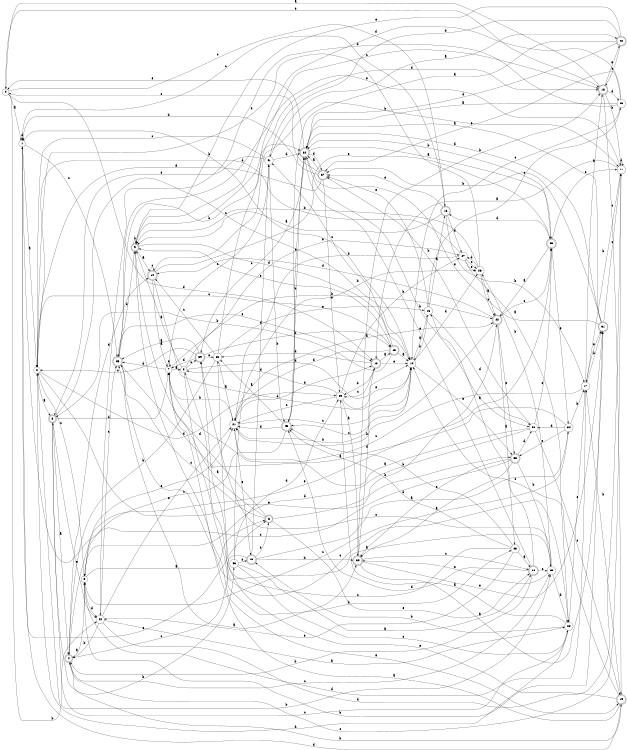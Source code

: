 digraph n38_5 {
__start0 [label="" shape="none"];

rankdir=LR;
size="8,5";

s0 [style="filled", color="black", fillcolor="white" shape="circle", label="0"];
s1 [style="filled", color="black", fillcolor="white" shape="circle", label="1"];
s2 [style="filled", color="black", fillcolor="white" shape="circle", label="2"];
s3 [style="rounded,filled", color="black", fillcolor="white" shape="doublecircle", label="3"];
s4 [style="rounded,filled", color="black", fillcolor="white" shape="doublecircle", label="4"];
s5 [style="filled", color="black", fillcolor="white" shape="circle", label="5"];
s6 [style="rounded,filled", color="black", fillcolor="white" shape="doublecircle", label="6"];
s7 [style="filled", color="black", fillcolor="white" shape="circle", label="7"];
s8 [style="filled", color="black", fillcolor="white" shape="circle", label="8"];
s9 [style="rounded,filled", color="black", fillcolor="white" shape="doublecircle", label="9"];
s10 [style="rounded,filled", color="black", fillcolor="white" shape="doublecircle", label="10"];
s11 [style="filled", color="black", fillcolor="white" shape="circle", label="11"];
s12 [style="rounded,filled", color="black", fillcolor="white" shape="doublecircle", label="12"];
s13 [style="rounded,filled", color="black", fillcolor="white" shape="doublecircle", label="13"];
s14 [style="filled", color="black", fillcolor="white" shape="circle", label="14"];
s15 [style="filled", color="black", fillcolor="white" shape="circle", label="15"];
s16 [style="rounded,filled", color="black", fillcolor="white" shape="doublecircle", label="16"];
s17 [style="filled", color="black", fillcolor="white" shape="circle", label="17"];
s18 [style="rounded,filled", color="black", fillcolor="white" shape="doublecircle", label="18"];
s19 [style="rounded,filled", color="black", fillcolor="white" shape="doublecircle", label="19"];
s20 [style="filled", color="black", fillcolor="white" shape="circle", label="20"];
s21 [style="filled", color="black", fillcolor="white" shape="circle", label="21"];
s22 [style="rounded,filled", color="black", fillcolor="white" shape="doublecircle", label="22"];
s23 [style="filled", color="black", fillcolor="white" shape="circle", label="23"];
s24 [style="rounded,filled", color="black", fillcolor="white" shape="doublecircle", label="24"];
s25 [style="filled", color="black", fillcolor="white" shape="circle", label="25"];
s26 [style="filled", color="black", fillcolor="white" shape="circle", label="26"];
s27 [style="filled", color="black", fillcolor="white" shape="circle", label="27"];
s28 [style="filled", color="black", fillcolor="white" shape="circle", label="28"];
s29 [style="filled", color="black", fillcolor="white" shape="circle", label="29"];
s30 [style="rounded,filled", color="black", fillcolor="white" shape="doublecircle", label="30"];
s31 [style="rounded,filled", color="black", fillcolor="white" shape="doublecircle", label="31"];
s32 [style="rounded,filled", color="black", fillcolor="white" shape="doublecircle", label="32"];
s33 [style="rounded,filled", color="black", fillcolor="white" shape="doublecircle", label="33"];
s34 [style="filled", color="black", fillcolor="white" shape="circle", label="34"];
s35 [style="rounded,filled", color="black", fillcolor="white" shape="doublecircle", label="35"];
s36 [style="filled", color="black", fillcolor="white" shape="circle", label="36"];
s37 [style="rounded,filled", color="black", fillcolor="white" shape="doublecircle", label="37"];
s38 [style="rounded,filled", color="black", fillcolor="white" shape="doublecircle", label="38"];
s39 [style="rounded,filled", color="black", fillcolor="white" shape="doublecircle", label="39"];
s40 [style="rounded,filled", color="black", fillcolor="white" shape="doublecircle", label="40"];
s41 [style="filled", color="black", fillcolor="white" shape="circle", label="41"];
s42 [style="rounded,filled", color="black", fillcolor="white" shape="doublecircle", label="42"];
s43 [style="rounded,filled", color="black", fillcolor="white" shape="doublecircle", label="43"];
s44 [style="filled", color="black", fillcolor="white" shape="circle", label="44"];
s45 [style="filled", color="black", fillcolor="white" shape="circle", label="45"];
s46 [style="filled", color="black", fillcolor="white" shape="circle", label="46"];
s0 -> s1 [label="a"];
s0 -> s44 [label="b"];
s0 -> s16 [label="c"];
s0 -> s12 [label="d"];
s0 -> s18 [label="e"];
s1 -> s2 [label="a"];
s1 -> s14 [label="b"];
s1 -> s35 [label="c"];
s1 -> s1 [label="d"];
s1 -> s6 [label="e"];
s2 -> s3 [label="a"];
s2 -> s25 [label="b"];
s2 -> s13 [label="c"];
s2 -> s29 [label="d"];
s2 -> s38 [label="e"];
s3 -> s4 [label="a"];
s3 -> s46 [label="b"];
s3 -> s14 [label="c"];
s3 -> s7 [label="d"];
s3 -> s44 [label="e"];
s4 -> s5 [label="a"];
s4 -> s19 [label="b"];
s4 -> s25 [label="c"];
s4 -> s10 [label="d"];
s4 -> s33 [label="e"];
s5 -> s6 [label="a"];
s5 -> s31 [label="b"];
s5 -> s2 [label="c"];
s5 -> s44 [label="d"];
s5 -> s21 [label="e"];
s6 -> s7 [label="a"];
s6 -> s22 [label="b"];
s6 -> s35 [label="c"];
s6 -> s9 [label="d"];
s6 -> s24 [label="e"];
s7 -> s8 [label="a"];
s7 -> s22 [label="b"];
s7 -> s41 [label="c"];
s7 -> s35 [label="d"];
s7 -> s7 [label="e"];
s8 -> s9 [label="a"];
s8 -> s23 [label="b"];
s8 -> s39 [label="c"];
s8 -> s14 [label="d"];
s8 -> s27 [label="e"];
s9 -> s10 [label="a"];
s9 -> s9 [label="b"];
s9 -> s18 [label="c"];
s9 -> s14 [label="d"];
s9 -> s19 [label="e"];
s10 -> s7 [label="a"];
s10 -> s11 [label="b"];
s10 -> s10 [label="c"];
s10 -> s14 [label="d"];
s10 -> s33 [label="e"];
s11 -> s12 [label="a"];
s11 -> s17 [label="b"];
s11 -> s4 [label="c"];
s11 -> s11 [label="d"];
s11 -> s35 [label="e"];
s12 -> s13 [label="a"];
s12 -> s29 [label="b"];
s12 -> s29 [label="c"];
s12 -> s20 [label="d"];
s12 -> s14 [label="e"];
s13 -> s14 [label="a"];
s13 -> s3 [label="b"];
s13 -> s41 [label="c"];
s13 -> s21 [label="d"];
s13 -> s9 [label="e"];
s14 -> s15 [label="a"];
s14 -> s21 [label="b"];
s14 -> s43 [label="c"];
s14 -> s26 [label="d"];
s14 -> s38 [label="e"];
s15 -> s16 [label="a"];
s15 -> s14 [label="b"];
s15 -> s45 [label="c"];
s15 -> s36 [label="d"];
s15 -> s37 [label="e"];
s16 -> s9 [label="a"];
s16 -> s17 [label="b"];
s16 -> s1 [label="c"];
s16 -> s27 [label="d"];
s16 -> s37 [label="e"];
s17 -> s18 [label="a"];
s17 -> s31 [label="b"];
s17 -> s7 [label="c"];
s17 -> s5 [label="d"];
s17 -> s31 [label="e"];
s18 -> s0 [label="a"];
s18 -> s11 [label="b"];
s18 -> s19 [label="c"];
s18 -> s45 [label="d"];
s18 -> s42 [label="e"];
s19 -> s7 [label="a"];
s19 -> s17 [label="b"];
s19 -> s14 [label="c"];
s19 -> s1 [label="d"];
s19 -> s20 [label="e"];
s20 -> s21 [label="a"];
s20 -> s4 [label="b"];
s20 -> s10 [label="c"];
s20 -> s18 [label="d"];
s20 -> s15 [label="e"];
s21 -> s22 [label="a"];
s21 -> s7 [label="b"];
s21 -> s14 [label="c"];
s21 -> s12 [label="d"];
s21 -> s40 [label="e"];
s22 -> s23 [label="a"];
s22 -> s21 [label="b"];
s22 -> s33 [label="c"];
s22 -> s10 [label="d"];
s22 -> s38 [label="e"];
s23 -> s24 [label="a"];
s23 -> s43 [label="b"];
s23 -> s39 [label="c"];
s23 -> s43 [label="d"];
s23 -> s44 [label="e"];
s24 -> s15 [label="a"];
s24 -> s4 [label="b"];
s24 -> s25 [label="c"];
s24 -> s43 [label="d"];
s24 -> s32 [label="e"];
s25 -> s8 [label="a"];
s25 -> s26 [label="b"];
s25 -> s39 [label="c"];
s25 -> s28 [label="d"];
s25 -> s30 [label="e"];
s26 -> s22 [label="a"];
s26 -> s9 [label="b"];
s26 -> s22 [label="c"];
s26 -> s27 [label="d"];
s26 -> s2 [label="e"];
s27 -> s28 [label="a"];
s27 -> s21 [label="b"];
s27 -> s26 [label="c"];
s27 -> s2 [label="d"];
s27 -> s26 [label="e"];
s28 -> s29 [label="a"];
s28 -> s40 [label="b"];
s28 -> s3 [label="c"];
s28 -> s2 [label="d"];
s28 -> s17 [label="e"];
s29 -> s30 [label="a"];
s29 -> s27 [label="b"];
s29 -> s21 [label="c"];
s29 -> s8 [label="d"];
s29 -> s14 [label="e"];
s30 -> s31 [label="a"];
s30 -> s18 [label="b"];
s30 -> s24 [label="c"];
s30 -> s12 [label="d"];
s30 -> s31 [label="e"];
s31 -> s32 [label="a"];
s31 -> s37 [label="b"];
s31 -> s11 [label="c"];
s31 -> s32 [label="d"];
s31 -> s32 [label="e"];
s32 -> s33 [label="a"];
s32 -> s36 [label="b"];
s32 -> s39 [label="c"];
s32 -> s37 [label="d"];
s32 -> s0 [label="e"];
s33 -> s22 [label="a"];
s33 -> s32 [label="b"];
s33 -> s11 [label="c"];
s33 -> s16 [label="d"];
s33 -> s34 [label="e"];
s34 -> s35 [label="a"];
s34 -> s17 [label="b"];
s34 -> s5 [label="c"];
s34 -> s36 [label="d"];
s34 -> s38 [label="e"];
s35 -> s30 [label="a"];
s35 -> s32 [label="b"];
s35 -> s28 [label="c"];
s35 -> s9 [label="d"];
s35 -> s12 [label="e"];
s36 -> s21 [label="a"];
s36 -> s37 [label="b"];
s36 -> s19 [label="c"];
s36 -> s5 [label="d"];
s36 -> s33 [label="e"];
s37 -> s32 [label="a"];
s37 -> s1 [label="b"];
s37 -> s0 [label="c"];
s37 -> s2 [label="d"];
s37 -> s29 [label="e"];
s38 -> s30 [label="a"];
s38 -> s25 [label="b"];
s38 -> s1 [label="c"];
s38 -> s36 [label="d"];
s38 -> s30 [label="e"];
s39 -> s35 [label="a"];
s39 -> s13 [label="b"];
s39 -> s2 [label="c"];
s39 -> s7 [label="d"];
s39 -> s20 [label="e"];
s40 -> s34 [label="a"];
s40 -> s30 [label="b"];
s40 -> s4 [label="c"];
s40 -> s41 [label="d"];
s40 -> s6 [label="e"];
s41 -> s42 [label="a"];
s41 -> s43 [label="b"];
s41 -> s2 [label="c"];
s41 -> s32 [label="d"];
s41 -> s3 [label="e"];
s42 -> s43 [label="a"];
s42 -> s41 [label="b"];
s42 -> s18 [label="c"];
s42 -> s32 [label="d"];
s42 -> s9 [label="e"];
s43 -> s20 [label="a"];
s43 -> s32 [label="b"];
s43 -> s5 [label="c"];
s43 -> s21 [label="d"];
s43 -> s32 [label="e"];
s44 -> s28 [label="a"];
s44 -> s4 [label="b"];
s44 -> s35 [label="c"];
s44 -> s11 [label="d"];
s44 -> s21 [label="e"];
s45 -> s32 [label="a"];
s45 -> s44 [label="b"];
s45 -> s14 [label="c"];
s45 -> s9 [label="d"];
s45 -> s37 [label="e"];
s46 -> s24 [label="a"];
s46 -> s26 [label="b"];
s46 -> s28 [label="c"];
s46 -> s29 [label="d"];
s46 -> s40 [label="e"];

}